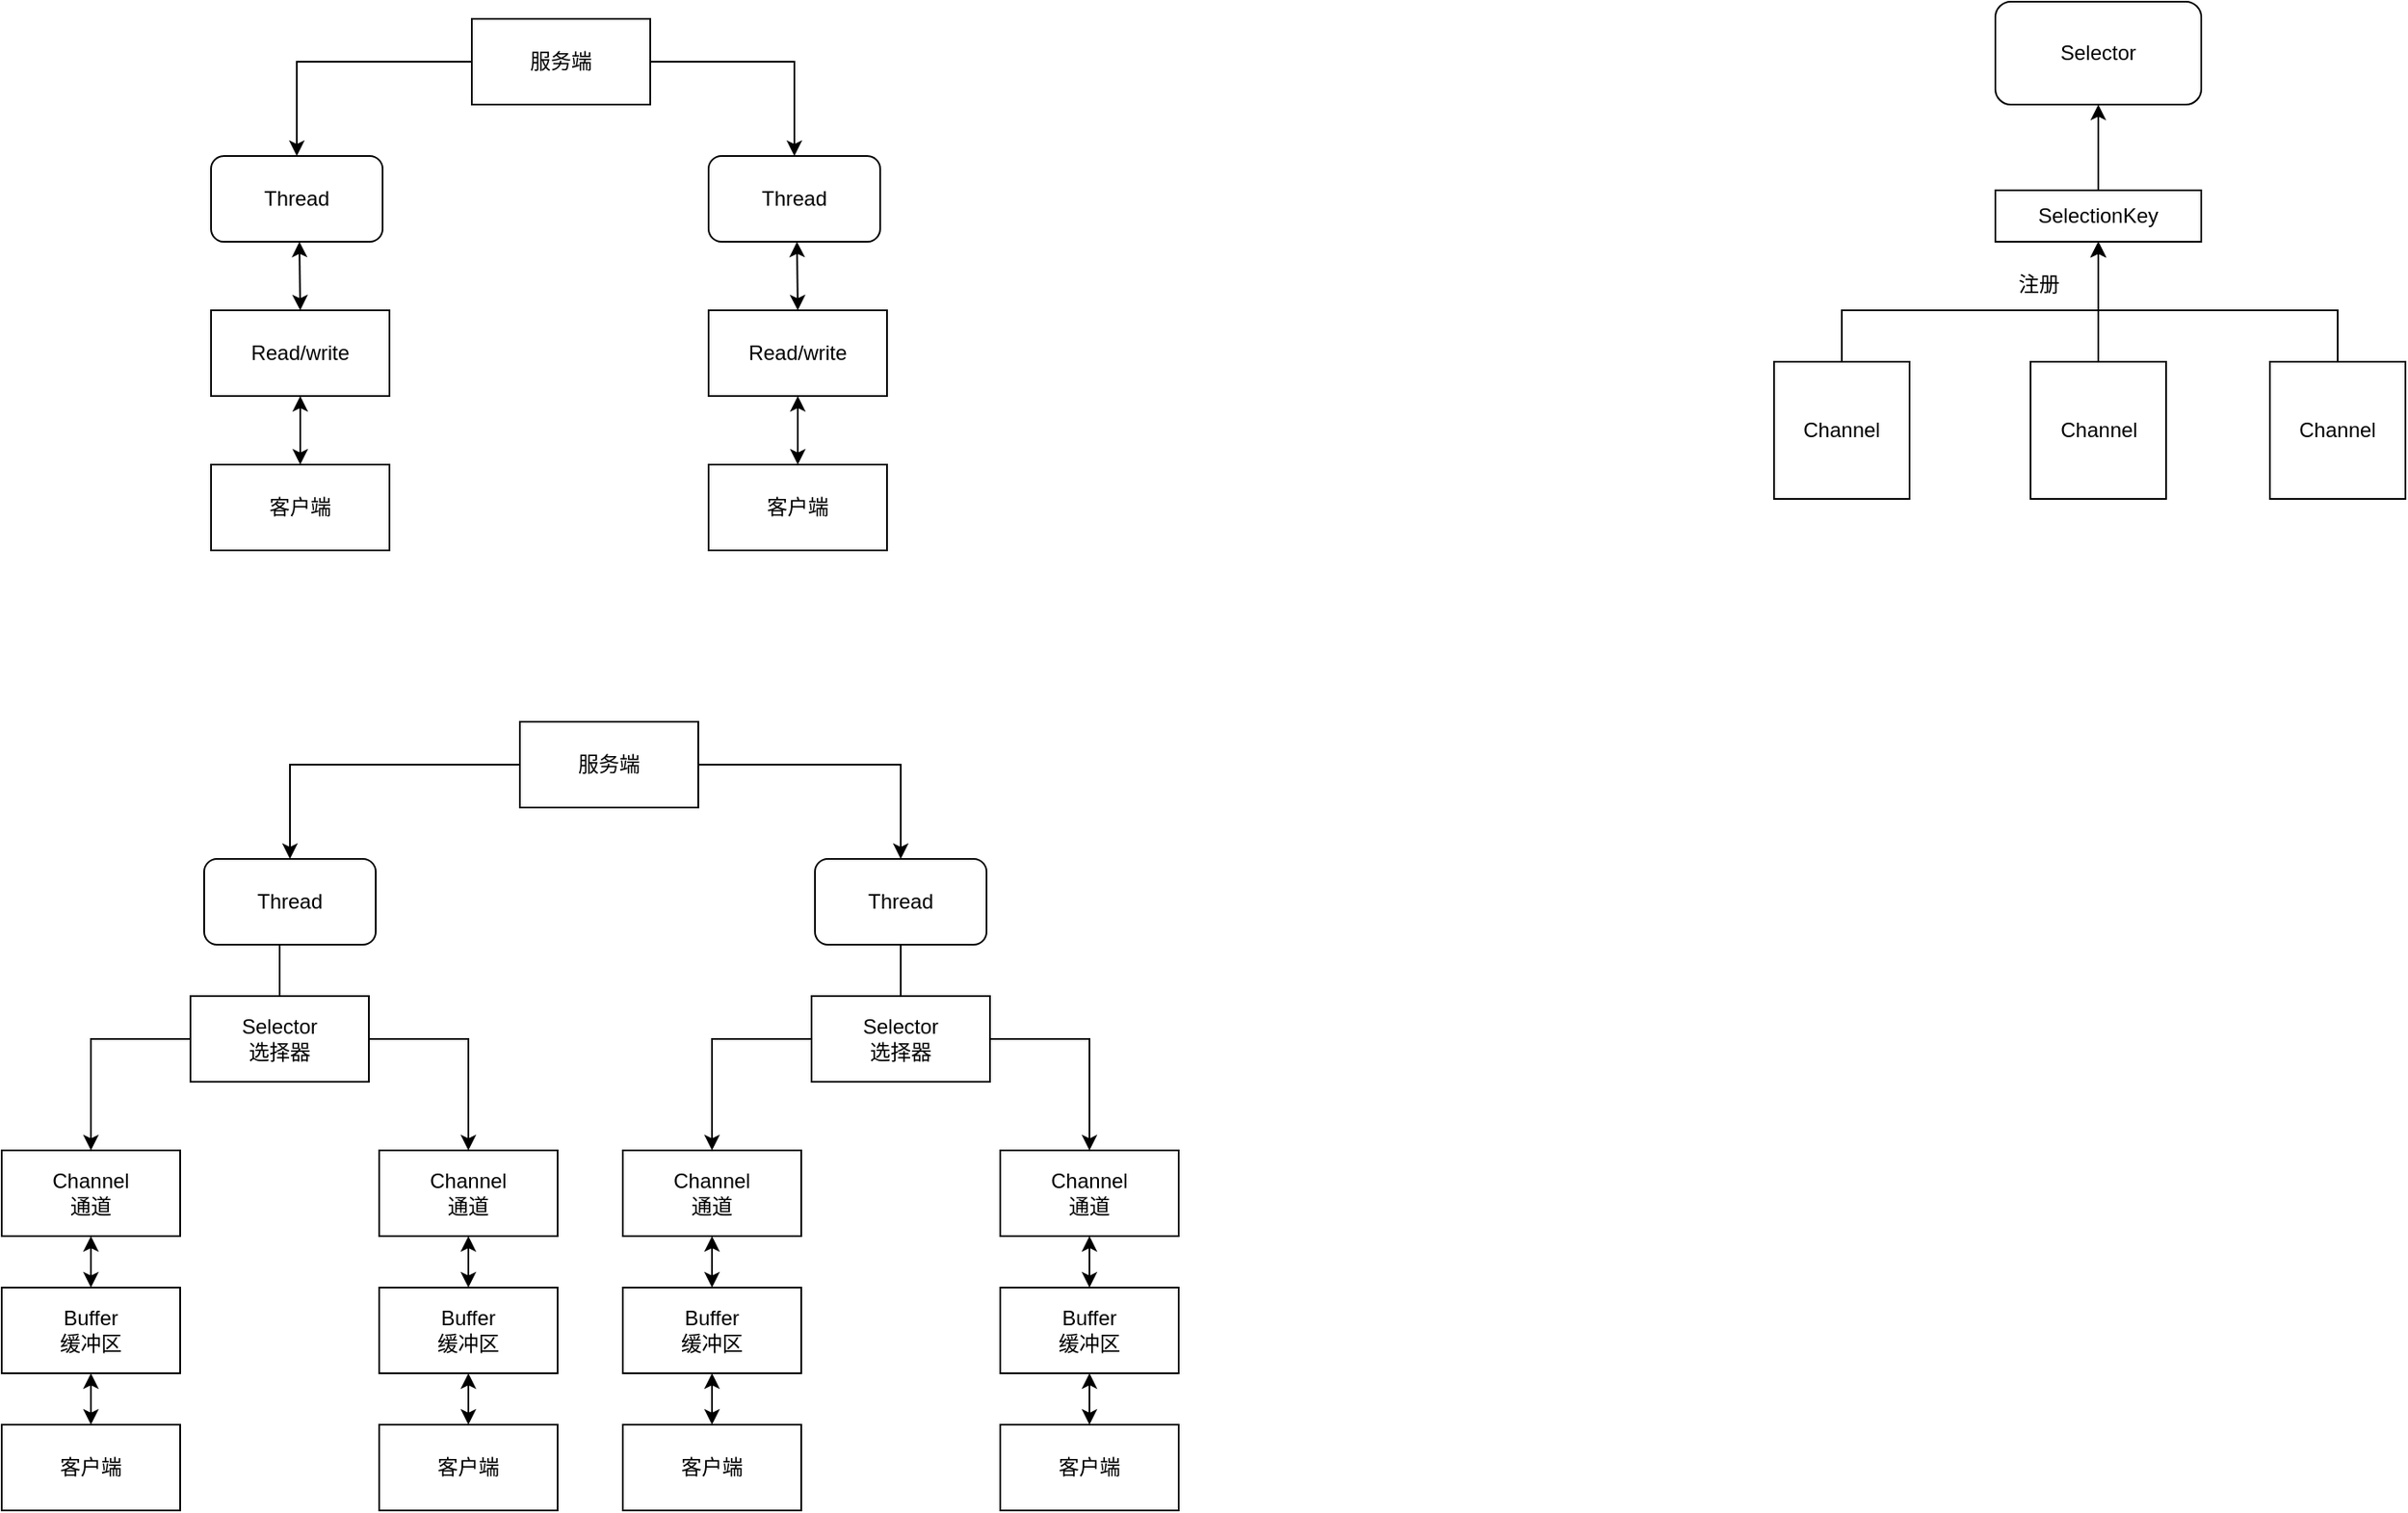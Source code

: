 <mxfile version="24.7.16">
  <diagram name="第 1 页" id="B_IULXpV2RirH-mU5xlp">
    <mxGraphModel dx="1259" dy="742" grid="1" gridSize="10" guides="1" tooltips="1" connect="1" arrows="1" fold="1" page="1" pageScale="1" pageWidth="827" pageHeight="1169" math="0" shadow="0">
      <root>
        <mxCell id="0" />
        <mxCell id="1" parent="0" />
        <mxCell id="4dSoZG7ZtJZa6EOP1Wfn-19" style="edgeStyle=orthogonalEdgeStyle;rounded=0;orthogonalLoop=1;jettySize=auto;html=1;entryX=0.5;entryY=0;entryDx=0;entryDy=0;" parent="1" source="4dSoZG7ZtJZa6EOP1Wfn-1" target="4dSoZG7ZtJZa6EOP1Wfn-2" edge="1">
          <mxGeometry relative="1" as="geometry" />
        </mxCell>
        <mxCell id="4dSoZG7ZtJZa6EOP1Wfn-20" style="edgeStyle=orthogonalEdgeStyle;rounded=0;orthogonalLoop=1;jettySize=auto;html=1;entryX=0.5;entryY=0;entryDx=0;entryDy=0;" parent="1" source="4dSoZG7ZtJZa6EOP1Wfn-1" target="4dSoZG7ZtJZa6EOP1Wfn-14" edge="1">
          <mxGeometry relative="1" as="geometry" />
        </mxCell>
        <mxCell id="4dSoZG7ZtJZa6EOP1Wfn-1" value="服务端" style="rounded=0;whiteSpace=wrap;html=1;" parent="1" vertex="1">
          <mxGeometry x="362" y="120" width="104" height="50" as="geometry" />
        </mxCell>
        <mxCell id="4dSoZG7ZtJZa6EOP1Wfn-2" value="Thread" style="rounded=1;whiteSpace=wrap;html=1;" parent="1" vertex="1">
          <mxGeometry x="210" y="200" width="100" height="50" as="geometry" />
        </mxCell>
        <mxCell id="4dSoZG7ZtJZa6EOP1Wfn-6" value="Read/write" style="rounded=0;whiteSpace=wrap;html=1;" parent="1" vertex="1">
          <mxGeometry x="210" y="290" width="104" height="50" as="geometry" />
        </mxCell>
        <mxCell id="4dSoZG7ZtJZa6EOP1Wfn-8" value="客户端" style="rounded=0;whiteSpace=wrap;html=1;" parent="1" vertex="1">
          <mxGeometry x="210" y="380" width="104" height="50" as="geometry" />
        </mxCell>
        <mxCell id="4dSoZG7ZtJZa6EOP1Wfn-11" value="" style="endArrow=classic;startArrow=classic;html=1;rounded=0;exitX=0.5;exitY=0;exitDx=0;exitDy=0;entryX=0.5;entryY=1;entryDx=0;entryDy=0;" parent="1" source="4dSoZG7ZtJZa6EOP1Wfn-8" target="4dSoZG7ZtJZa6EOP1Wfn-6" edge="1">
          <mxGeometry width="50" height="50" relative="1" as="geometry">
            <mxPoint x="230" y="400" as="sourcePoint" />
            <mxPoint x="280" y="350" as="targetPoint" />
          </mxGeometry>
        </mxCell>
        <mxCell id="4dSoZG7ZtJZa6EOP1Wfn-13" value="" style="endArrow=classic;startArrow=classic;html=1;rounded=0;exitX=0.5;exitY=0;exitDx=0;exitDy=0;entryX=0.5;entryY=1;entryDx=0;entryDy=0;" parent="1" source="4dSoZG7ZtJZa6EOP1Wfn-6" edge="1">
          <mxGeometry width="50" height="50" relative="1" as="geometry">
            <mxPoint x="261.5" y="310" as="sourcePoint" />
            <mxPoint x="261.5" y="250" as="targetPoint" />
          </mxGeometry>
        </mxCell>
        <mxCell id="4dSoZG7ZtJZa6EOP1Wfn-14" value="Thread" style="rounded=1;whiteSpace=wrap;html=1;" parent="1" vertex="1">
          <mxGeometry x="500" y="200" width="100" height="50" as="geometry" />
        </mxCell>
        <mxCell id="4dSoZG7ZtJZa6EOP1Wfn-15" value="Read/write" style="rounded=0;whiteSpace=wrap;html=1;" parent="1" vertex="1">
          <mxGeometry x="500" y="290" width="104" height="50" as="geometry" />
        </mxCell>
        <mxCell id="4dSoZG7ZtJZa6EOP1Wfn-16" value="客户端" style="rounded=0;whiteSpace=wrap;html=1;" parent="1" vertex="1">
          <mxGeometry x="500" y="380" width="104" height="50" as="geometry" />
        </mxCell>
        <mxCell id="4dSoZG7ZtJZa6EOP1Wfn-17" value="" style="endArrow=classic;startArrow=classic;html=1;rounded=0;exitX=0.5;exitY=0;exitDx=0;exitDy=0;entryX=0.5;entryY=1;entryDx=0;entryDy=0;" parent="1" source="4dSoZG7ZtJZa6EOP1Wfn-16" target="4dSoZG7ZtJZa6EOP1Wfn-15" edge="1">
          <mxGeometry width="50" height="50" relative="1" as="geometry">
            <mxPoint x="520" y="400" as="sourcePoint" />
            <mxPoint x="570" y="350" as="targetPoint" />
          </mxGeometry>
        </mxCell>
        <mxCell id="4dSoZG7ZtJZa6EOP1Wfn-18" value="" style="endArrow=classic;startArrow=classic;html=1;rounded=0;exitX=0.5;exitY=0;exitDx=0;exitDy=0;entryX=0.5;entryY=1;entryDx=0;entryDy=0;" parent="1" source="4dSoZG7ZtJZa6EOP1Wfn-15" edge="1">
          <mxGeometry width="50" height="50" relative="1" as="geometry">
            <mxPoint x="551.5" y="310" as="sourcePoint" />
            <mxPoint x="551.5" y="250" as="targetPoint" />
          </mxGeometry>
        </mxCell>
        <mxCell id="4dSoZG7ZtJZa6EOP1Wfn-21" style="edgeStyle=orthogonalEdgeStyle;rounded=0;orthogonalLoop=1;jettySize=auto;html=1;entryX=0.5;entryY=0;entryDx=0;entryDy=0;" parent="1" source="4dSoZG7ZtJZa6EOP1Wfn-23" target="4dSoZG7ZtJZa6EOP1Wfn-24" edge="1">
          <mxGeometry relative="1" as="geometry" />
        </mxCell>
        <mxCell id="4dSoZG7ZtJZa6EOP1Wfn-22" style="edgeStyle=orthogonalEdgeStyle;rounded=0;orthogonalLoop=1;jettySize=auto;html=1;entryX=0.5;entryY=0;entryDx=0;entryDy=0;" parent="1" source="4dSoZG7ZtJZa6EOP1Wfn-23" target="4dSoZG7ZtJZa6EOP1Wfn-29" edge="1">
          <mxGeometry relative="1" as="geometry" />
        </mxCell>
        <mxCell id="4dSoZG7ZtJZa6EOP1Wfn-23" value="服务端" style="rounded=0;whiteSpace=wrap;html=1;" parent="1" vertex="1">
          <mxGeometry x="390" y="530" width="104" height="50" as="geometry" />
        </mxCell>
        <mxCell id="4dSoZG7ZtJZa6EOP1Wfn-24" value="Thread" style="rounded=1;whiteSpace=wrap;html=1;" parent="1" vertex="1">
          <mxGeometry x="206" y="610" width="100" height="50" as="geometry" />
        </mxCell>
        <mxCell id="4dSoZG7ZtJZa6EOP1Wfn-25" value="Channel&lt;div&gt;通道&lt;/div&gt;" style="rounded=0;whiteSpace=wrap;html=1;" parent="1" vertex="1">
          <mxGeometry x="88" y="780" width="104" height="50" as="geometry" />
        </mxCell>
        <mxCell id="4dSoZG7ZtJZa6EOP1Wfn-26" value="Buffer&lt;div&gt;缓冲区&lt;/div&gt;" style="rounded=0;whiteSpace=wrap;html=1;" parent="1" vertex="1">
          <mxGeometry x="88" y="860" width="104" height="50" as="geometry" />
        </mxCell>
        <mxCell id="4dSoZG7ZtJZa6EOP1Wfn-27" value="" style="endArrow=classic;startArrow=classic;html=1;rounded=0;exitX=0.5;exitY=0;exitDx=0;exitDy=0;entryX=0.5;entryY=1;entryDx=0;entryDy=0;" parent="1" source="4dSoZG7ZtJZa6EOP1Wfn-26" target="4dSoZG7ZtJZa6EOP1Wfn-25" edge="1">
          <mxGeometry width="50" height="50" relative="1" as="geometry">
            <mxPoint x="108" y="890" as="sourcePoint" />
            <mxPoint x="158" y="840" as="targetPoint" />
          </mxGeometry>
        </mxCell>
        <mxCell id="4dSoZG7ZtJZa6EOP1Wfn-29" value="Thread" style="rounded=1;whiteSpace=wrap;html=1;" parent="1" vertex="1">
          <mxGeometry x="562" y="610" width="100" height="50" as="geometry" />
        </mxCell>
        <mxCell id="4dSoZG7ZtJZa6EOP1Wfn-38" style="edgeStyle=orthogonalEdgeStyle;rounded=0;orthogonalLoop=1;jettySize=auto;html=1;" parent="1" source="4dSoZG7ZtJZa6EOP1Wfn-35" target="4dSoZG7ZtJZa6EOP1Wfn-25" edge="1">
          <mxGeometry relative="1" as="geometry" />
        </mxCell>
        <mxCell id="4dSoZG7ZtJZa6EOP1Wfn-46" style="edgeStyle=orthogonalEdgeStyle;rounded=0;orthogonalLoop=1;jettySize=auto;html=1;entryX=0.5;entryY=0;entryDx=0;entryDy=0;" parent="1" source="4dSoZG7ZtJZa6EOP1Wfn-35" target="4dSoZG7ZtJZa6EOP1Wfn-41" edge="1">
          <mxGeometry relative="1" as="geometry" />
        </mxCell>
        <mxCell id="4dSoZG7ZtJZa6EOP1Wfn-35" value="Selector&lt;div&gt;选择器&lt;/div&gt;" style="rounded=0;whiteSpace=wrap;html=1;" parent="1" vertex="1">
          <mxGeometry x="198" y="690" width="104" height="50" as="geometry" />
        </mxCell>
        <mxCell id="4dSoZG7ZtJZa6EOP1Wfn-36" value="" style="endArrow=none;html=1;rounded=0;exitX=0.5;exitY=0;exitDx=0;exitDy=0;" parent="1" source="4dSoZG7ZtJZa6EOP1Wfn-35" edge="1">
          <mxGeometry width="50" height="50" relative="1" as="geometry">
            <mxPoint x="200" y="710" as="sourcePoint" />
            <mxPoint x="250" y="660" as="targetPoint" />
          </mxGeometry>
        </mxCell>
        <mxCell id="4dSoZG7ZtJZa6EOP1Wfn-39" value="客户端" style="rounded=0;whiteSpace=wrap;html=1;" parent="1" vertex="1">
          <mxGeometry x="88" y="940" width="104" height="50" as="geometry" />
        </mxCell>
        <mxCell id="4dSoZG7ZtJZa6EOP1Wfn-40" value="" style="endArrow=classic;startArrow=classic;html=1;rounded=0;exitX=0.5;exitY=0;exitDx=0;exitDy=0;entryX=0.5;entryY=1;entryDx=0;entryDy=0;" parent="1" source="4dSoZG7ZtJZa6EOP1Wfn-39" edge="1">
          <mxGeometry width="50" height="50" relative="1" as="geometry">
            <mxPoint x="108" y="970" as="sourcePoint" />
            <mxPoint x="140" y="910" as="targetPoint" />
          </mxGeometry>
        </mxCell>
        <mxCell id="4dSoZG7ZtJZa6EOP1Wfn-41" value="Channel&lt;div&gt;通道&lt;/div&gt;" style="rounded=0;whiteSpace=wrap;html=1;" parent="1" vertex="1">
          <mxGeometry x="308" y="780" width="104" height="50" as="geometry" />
        </mxCell>
        <mxCell id="4dSoZG7ZtJZa6EOP1Wfn-42" value="Buffer&lt;div&gt;缓冲区&lt;/div&gt;" style="rounded=0;whiteSpace=wrap;html=1;" parent="1" vertex="1">
          <mxGeometry x="308" y="860" width="104" height="50" as="geometry" />
        </mxCell>
        <mxCell id="4dSoZG7ZtJZa6EOP1Wfn-43" value="" style="endArrow=classic;startArrow=classic;html=1;rounded=0;exitX=0.5;exitY=0;exitDx=0;exitDy=0;entryX=0.5;entryY=1;entryDx=0;entryDy=0;" parent="1" source="4dSoZG7ZtJZa6EOP1Wfn-42" target="4dSoZG7ZtJZa6EOP1Wfn-41" edge="1">
          <mxGeometry width="50" height="50" relative="1" as="geometry">
            <mxPoint x="328" y="890" as="sourcePoint" />
            <mxPoint x="378" y="840" as="targetPoint" />
          </mxGeometry>
        </mxCell>
        <mxCell id="4dSoZG7ZtJZa6EOP1Wfn-44" value="客户端" style="rounded=0;whiteSpace=wrap;html=1;" parent="1" vertex="1">
          <mxGeometry x="308" y="940" width="104" height="50" as="geometry" />
        </mxCell>
        <mxCell id="4dSoZG7ZtJZa6EOP1Wfn-45" value="" style="endArrow=classic;startArrow=classic;html=1;rounded=0;exitX=0.5;exitY=0;exitDx=0;exitDy=0;entryX=0.5;entryY=1;entryDx=0;entryDy=0;" parent="1" source="4dSoZG7ZtJZa6EOP1Wfn-44" edge="1">
          <mxGeometry width="50" height="50" relative="1" as="geometry">
            <mxPoint x="328" y="970" as="sourcePoint" />
            <mxPoint x="360" y="910" as="targetPoint" />
          </mxGeometry>
        </mxCell>
        <mxCell id="4dSoZG7ZtJZa6EOP1Wfn-47" value="Channel&lt;div&gt;通道&lt;/div&gt;" style="rounded=0;whiteSpace=wrap;html=1;" parent="1" vertex="1">
          <mxGeometry x="450" y="780" width="104" height="50" as="geometry" />
        </mxCell>
        <mxCell id="4dSoZG7ZtJZa6EOP1Wfn-48" value="Buffer&lt;div&gt;缓冲区&lt;/div&gt;" style="rounded=0;whiteSpace=wrap;html=1;" parent="1" vertex="1">
          <mxGeometry x="450" y="860" width="104" height="50" as="geometry" />
        </mxCell>
        <mxCell id="4dSoZG7ZtJZa6EOP1Wfn-49" value="" style="endArrow=classic;startArrow=classic;html=1;rounded=0;exitX=0.5;exitY=0;exitDx=0;exitDy=0;entryX=0.5;entryY=1;entryDx=0;entryDy=0;" parent="1" source="4dSoZG7ZtJZa6EOP1Wfn-48" target="4dSoZG7ZtJZa6EOP1Wfn-47" edge="1">
          <mxGeometry width="50" height="50" relative="1" as="geometry">
            <mxPoint x="470" y="890" as="sourcePoint" />
            <mxPoint x="520" y="840" as="targetPoint" />
          </mxGeometry>
        </mxCell>
        <mxCell id="4dSoZG7ZtJZa6EOP1Wfn-50" style="edgeStyle=orthogonalEdgeStyle;rounded=0;orthogonalLoop=1;jettySize=auto;html=1;" parent="1" source="4dSoZG7ZtJZa6EOP1Wfn-52" target="4dSoZG7ZtJZa6EOP1Wfn-47" edge="1">
          <mxGeometry relative="1" as="geometry" />
        </mxCell>
        <mxCell id="4dSoZG7ZtJZa6EOP1Wfn-51" style="edgeStyle=orthogonalEdgeStyle;rounded=0;orthogonalLoop=1;jettySize=auto;html=1;entryX=0.5;entryY=0;entryDx=0;entryDy=0;" parent="1" source="4dSoZG7ZtJZa6EOP1Wfn-52" target="4dSoZG7ZtJZa6EOP1Wfn-56" edge="1">
          <mxGeometry relative="1" as="geometry" />
        </mxCell>
        <mxCell id="4dSoZG7ZtJZa6EOP1Wfn-52" value="Selector&lt;div&gt;选择器&lt;/div&gt;" style="rounded=0;whiteSpace=wrap;html=1;" parent="1" vertex="1">
          <mxGeometry x="560" y="690" width="104" height="50" as="geometry" />
        </mxCell>
        <mxCell id="4dSoZG7ZtJZa6EOP1Wfn-53" value="" style="endArrow=none;html=1;rounded=0;exitX=0.5;exitY=0;exitDx=0;exitDy=0;" parent="1" source="4dSoZG7ZtJZa6EOP1Wfn-52" edge="1">
          <mxGeometry width="50" height="50" relative="1" as="geometry">
            <mxPoint x="562" y="710" as="sourcePoint" />
            <mxPoint x="612" y="660" as="targetPoint" />
          </mxGeometry>
        </mxCell>
        <mxCell id="4dSoZG7ZtJZa6EOP1Wfn-54" value="客户端" style="rounded=0;whiteSpace=wrap;html=1;" parent="1" vertex="1">
          <mxGeometry x="450" y="940" width="104" height="50" as="geometry" />
        </mxCell>
        <mxCell id="4dSoZG7ZtJZa6EOP1Wfn-55" value="" style="endArrow=classic;startArrow=classic;html=1;rounded=0;exitX=0.5;exitY=0;exitDx=0;exitDy=0;entryX=0.5;entryY=1;entryDx=0;entryDy=0;" parent="1" source="4dSoZG7ZtJZa6EOP1Wfn-54" edge="1">
          <mxGeometry width="50" height="50" relative="1" as="geometry">
            <mxPoint x="470" y="970" as="sourcePoint" />
            <mxPoint x="502" y="910" as="targetPoint" />
          </mxGeometry>
        </mxCell>
        <mxCell id="4dSoZG7ZtJZa6EOP1Wfn-56" value="Channel&lt;div&gt;通道&lt;/div&gt;" style="rounded=0;whiteSpace=wrap;html=1;" parent="1" vertex="1">
          <mxGeometry x="670" y="780" width="104" height="50" as="geometry" />
        </mxCell>
        <mxCell id="4dSoZG7ZtJZa6EOP1Wfn-57" value="Buffer&lt;div&gt;缓冲区&lt;/div&gt;" style="rounded=0;whiteSpace=wrap;html=1;" parent="1" vertex="1">
          <mxGeometry x="670" y="860" width="104" height="50" as="geometry" />
        </mxCell>
        <mxCell id="4dSoZG7ZtJZa6EOP1Wfn-58" value="" style="endArrow=classic;startArrow=classic;html=1;rounded=0;exitX=0.5;exitY=0;exitDx=0;exitDy=0;entryX=0.5;entryY=1;entryDx=0;entryDy=0;" parent="1" source="4dSoZG7ZtJZa6EOP1Wfn-57" target="4dSoZG7ZtJZa6EOP1Wfn-56" edge="1">
          <mxGeometry width="50" height="50" relative="1" as="geometry">
            <mxPoint x="690" y="890" as="sourcePoint" />
            <mxPoint x="740" y="840" as="targetPoint" />
          </mxGeometry>
        </mxCell>
        <mxCell id="4dSoZG7ZtJZa6EOP1Wfn-59" value="客户端" style="rounded=0;whiteSpace=wrap;html=1;" parent="1" vertex="1">
          <mxGeometry x="670" y="940" width="104" height="50" as="geometry" />
        </mxCell>
        <mxCell id="4dSoZG7ZtJZa6EOP1Wfn-60" value="" style="endArrow=classic;startArrow=classic;html=1;rounded=0;exitX=0.5;exitY=0;exitDx=0;exitDy=0;entryX=0.5;entryY=1;entryDx=0;entryDy=0;" parent="1" source="4dSoZG7ZtJZa6EOP1Wfn-59" edge="1">
          <mxGeometry width="50" height="50" relative="1" as="geometry">
            <mxPoint x="690" y="970" as="sourcePoint" />
            <mxPoint x="722" y="910" as="targetPoint" />
          </mxGeometry>
        </mxCell>
        <mxCell id="Gzx-X0t1NI_QsDcnP_gz-1" value="Selector" style="rounded=1;whiteSpace=wrap;html=1;" vertex="1" parent="1">
          <mxGeometry x="1250" y="110" width="120" height="60" as="geometry" />
        </mxCell>
        <mxCell id="Gzx-X0t1NI_QsDcnP_gz-10" style="edgeStyle=orthogonalEdgeStyle;rounded=0;orthogonalLoop=1;jettySize=auto;html=1;entryX=0.5;entryY=1;entryDx=0;entryDy=0;" edge="1" parent="1" source="Gzx-X0t1NI_QsDcnP_gz-2" target="Gzx-X0t1NI_QsDcnP_gz-1">
          <mxGeometry relative="1" as="geometry" />
        </mxCell>
        <mxCell id="Gzx-X0t1NI_QsDcnP_gz-2" value="SelectionKey" style="rounded=0;whiteSpace=wrap;html=1;" vertex="1" parent="1">
          <mxGeometry x="1250" y="220" width="120" height="30" as="geometry" />
        </mxCell>
        <mxCell id="Gzx-X0t1NI_QsDcnP_gz-7" style="edgeStyle=orthogonalEdgeStyle;rounded=0;orthogonalLoop=1;jettySize=auto;html=1;entryX=0.5;entryY=1;entryDx=0;entryDy=0;" edge="1" parent="1" source="Gzx-X0t1NI_QsDcnP_gz-3" target="Gzx-X0t1NI_QsDcnP_gz-2">
          <mxGeometry relative="1" as="geometry">
            <Array as="points">
              <mxPoint x="1161" y="290" />
              <mxPoint x="1310" y="290" />
            </Array>
          </mxGeometry>
        </mxCell>
        <mxCell id="Gzx-X0t1NI_QsDcnP_gz-3" value="Channel" style="rounded=0;whiteSpace=wrap;html=1;" vertex="1" parent="1">
          <mxGeometry x="1121" y="320" width="79" height="80" as="geometry" />
        </mxCell>
        <mxCell id="Gzx-X0t1NI_QsDcnP_gz-9" style="edgeStyle=orthogonalEdgeStyle;rounded=0;orthogonalLoop=1;jettySize=auto;html=1;" edge="1" parent="1" source="Gzx-X0t1NI_QsDcnP_gz-4">
          <mxGeometry relative="1" as="geometry">
            <mxPoint x="1310" y="250" as="targetPoint" />
          </mxGeometry>
        </mxCell>
        <mxCell id="Gzx-X0t1NI_QsDcnP_gz-4" value="Channel" style="rounded=0;whiteSpace=wrap;html=1;" vertex="1" parent="1">
          <mxGeometry x="1270.5" y="320" width="79" height="80" as="geometry" />
        </mxCell>
        <mxCell id="Gzx-X0t1NI_QsDcnP_gz-8" style="edgeStyle=orthogonalEdgeStyle;rounded=0;orthogonalLoop=1;jettySize=auto;html=1;entryX=0.5;entryY=1;entryDx=0;entryDy=0;" edge="1" parent="1" source="Gzx-X0t1NI_QsDcnP_gz-5" target="Gzx-X0t1NI_QsDcnP_gz-2">
          <mxGeometry relative="1" as="geometry">
            <Array as="points">
              <mxPoint x="1450" y="290" />
              <mxPoint x="1310" y="290" />
            </Array>
          </mxGeometry>
        </mxCell>
        <mxCell id="Gzx-X0t1NI_QsDcnP_gz-5" value="Channel" style="rounded=0;whiteSpace=wrap;html=1;" vertex="1" parent="1">
          <mxGeometry x="1410" y="320" width="79" height="80" as="geometry" />
        </mxCell>
        <mxCell id="Gzx-X0t1NI_QsDcnP_gz-11" value="注册" style="text;html=1;align=center;verticalAlign=middle;resizable=0;points=[];autosize=1;strokeColor=none;fillColor=none;" vertex="1" parent="1">
          <mxGeometry x="1250" y="260" width="50" height="30" as="geometry" />
        </mxCell>
      </root>
    </mxGraphModel>
  </diagram>
</mxfile>
